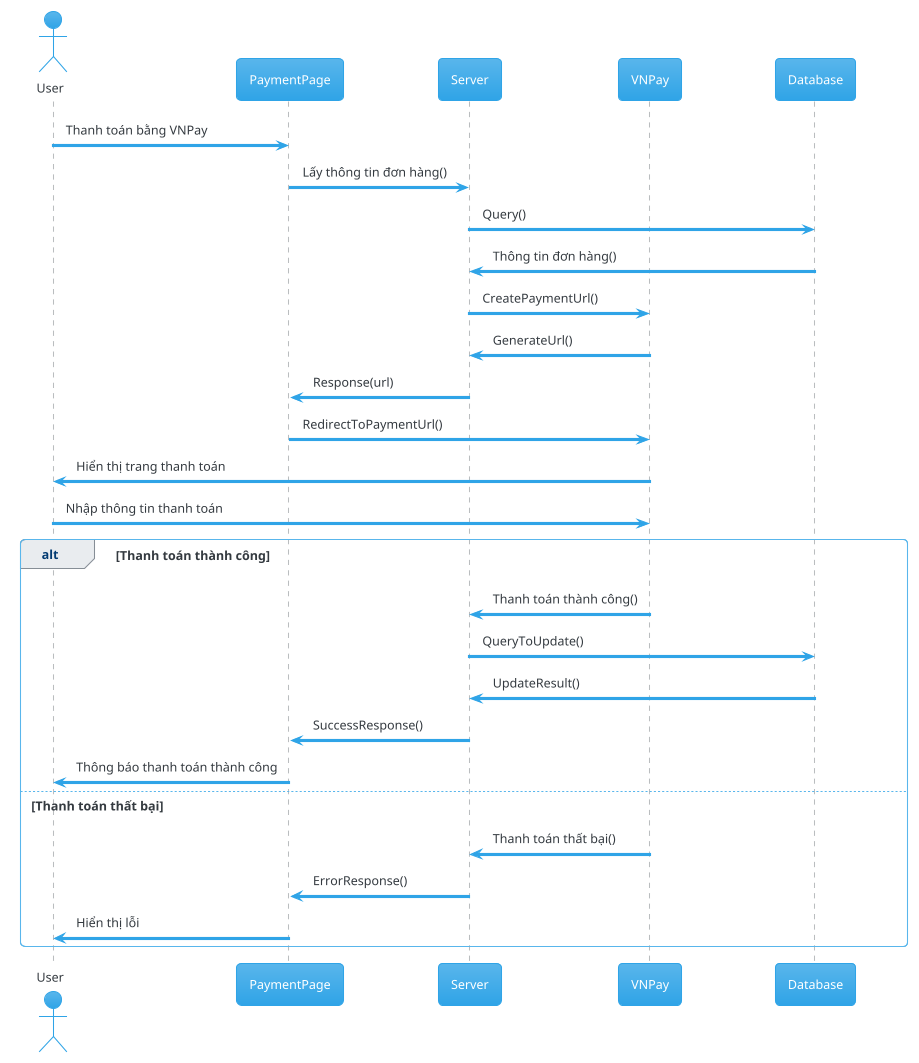 @startuml payment with vnpay
!theme cerulean

actor       User       as u
participant PaymentPage as pp
participant Server as s
participant VNPay as vnp
participant Database as d

u -> pp: Thanh toán bằng VNPay
pp -> s: Lấy thông tin đơn hàng()
s -> d: Query()
d -> s: Thông tin đơn hàng()
s -> vnp: CreatePaymentUrl()
vnp -> s: GenerateUrl()
s -> pp: Response(url)
pp -> vnp: RedirectToPaymentUrl()
vnp -> u: Hiển thị trang thanh toán
u -> vnp: Nhập thông tin thanh toán

alt Thanh toán thành công
vnp -> s: Thanh toán thành công()
s -> d: QueryToUpdate()
d -> s: UpdateResult()
s -> pp: SuccessResponse()
pp -> u: Thông báo thanh toán thành công
else Thanh toán thất bại
vnp -> s: Thanh toán thất bại()
s -> pp: ErrorResponse()
pp -> u: Hiển thị lỗi
end


@enduml